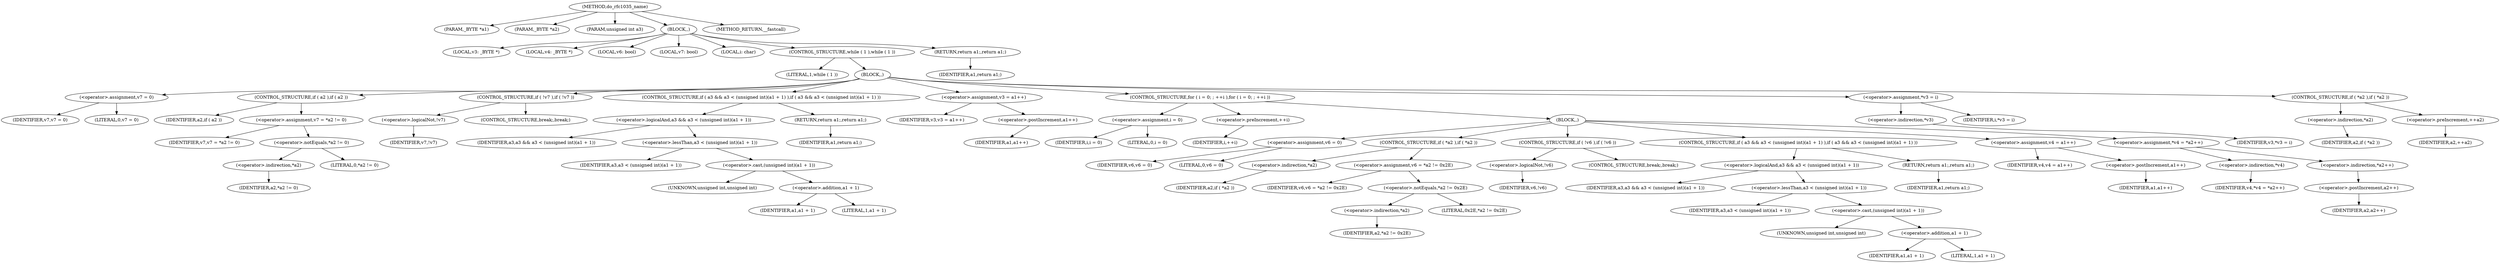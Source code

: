 digraph do_rfc1035_name {  
"1000106" [label = "(METHOD,do_rfc1035_name)" ]
"1000107" [label = "(PARAM,_BYTE *a1)" ]
"1000108" [label = "(PARAM,_BYTE *a2)" ]
"1000109" [label = "(PARAM,unsigned int a3)" ]
"1000110" [label = "(BLOCK,,)" ]
"1000111" [label = "(LOCAL,v3: _BYTE *)" ]
"1000112" [label = "(LOCAL,v4: _BYTE *)" ]
"1000113" [label = "(LOCAL,v6: bool)" ]
"1000114" [label = "(LOCAL,v7: bool)" ]
"1000115" [label = "(LOCAL,i: char)" ]
"1000116" [label = "(CONTROL_STRUCTURE,while ( 1 ),while ( 1 ))" ]
"1000117" [label = "(LITERAL,1,while ( 1 ))" ]
"1000118" [label = "(BLOCK,,)" ]
"1000119" [label = "(<operator>.assignment,v7 = 0)" ]
"1000120" [label = "(IDENTIFIER,v7,v7 = 0)" ]
"1000121" [label = "(LITERAL,0,v7 = 0)" ]
"1000122" [label = "(CONTROL_STRUCTURE,if ( a2 ),if ( a2 ))" ]
"1000123" [label = "(IDENTIFIER,a2,if ( a2 ))" ]
"1000124" [label = "(<operator>.assignment,v7 = *a2 != 0)" ]
"1000125" [label = "(IDENTIFIER,v7,v7 = *a2 != 0)" ]
"1000126" [label = "(<operator>.notEquals,*a2 != 0)" ]
"1000127" [label = "(<operator>.indirection,*a2)" ]
"1000128" [label = "(IDENTIFIER,a2,*a2 != 0)" ]
"1000129" [label = "(LITERAL,0,*a2 != 0)" ]
"1000130" [label = "(CONTROL_STRUCTURE,if ( !v7 ),if ( !v7 ))" ]
"1000131" [label = "(<operator>.logicalNot,!v7)" ]
"1000132" [label = "(IDENTIFIER,v7,!v7)" ]
"1000133" [label = "(CONTROL_STRUCTURE,break;,break;)" ]
"1000134" [label = "(CONTROL_STRUCTURE,if ( a3 && a3 < (unsigned int)(a1 + 1) ),if ( a3 && a3 < (unsigned int)(a1 + 1) ))" ]
"1000135" [label = "(<operator>.logicalAnd,a3 && a3 < (unsigned int)(a1 + 1))" ]
"1000136" [label = "(IDENTIFIER,a3,a3 && a3 < (unsigned int)(a1 + 1))" ]
"1000137" [label = "(<operator>.lessThan,a3 < (unsigned int)(a1 + 1))" ]
"1000138" [label = "(IDENTIFIER,a3,a3 < (unsigned int)(a1 + 1))" ]
"1000139" [label = "(<operator>.cast,(unsigned int)(a1 + 1))" ]
"1000140" [label = "(UNKNOWN,unsigned int,unsigned int)" ]
"1000141" [label = "(<operator>.addition,a1 + 1)" ]
"1000142" [label = "(IDENTIFIER,a1,a1 + 1)" ]
"1000143" [label = "(LITERAL,1,a1 + 1)" ]
"1000144" [label = "(RETURN,return a1;,return a1;)" ]
"1000145" [label = "(IDENTIFIER,a1,return a1;)" ]
"1000146" [label = "(<operator>.assignment,v3 = a1++)" ]
"1000147" [label = "(IDENTIFIER,v3,v3 = a1++)" ]
"1000148" [label = "(<operator>.postIncrement,a1++)" ]
"1000149" [label = "(IDENTIFIER,a1,a1++)" ]
"1000150" [label = "(CONTROL_STRUCTURE,for ( i = 0; ; ++i ),for ( i = 0; ; ++i ))" ]
"1000151" [label = "(<operator>.assignment,i = 0)" ]
"1000152" [label = "(IDENTIFIER,i,i = 0)" ]
"1000153" [label = "(LITERAL,0,i = 0)" ]
"1000154" [label = "(<operator>.preIncrement,++i)" ]
"1000155" [label = "(IDENTIFIER,i,++i)" ]
"1000156" [label = "(BLOCK,,)" ]
"1000157" [label = "(<operator>.assignment,v6 = 0)" ]
"1000158" [label = "(IDENTIFIER,v6,v6 = 0)" ]
"1000159" [label = "(LITERAL,0,v6 = 0)" ]
"1000160" [label = "(CONTROL_STRUCTURE,if ( *a2 ),if ( *a2 ))" ]
"1000161" [label = "(<operator>.indirection,*a2)" ]
"1000162" [label = "(IDENTIFIER,a2,if ( *a2 ))" ]
"1000163" [label = "(<operator>.assignment,v6 = *a2 != 0x2E)" ]
"1000164" [label = "(IDENTIFIER,v6,v6 = *a2 != 0x2E)" ]
"1000165" [label = "(<operator>.notEquals,*a2 != 0x2E)" ]
"1000166" [label = "(<operator>.indirection,*a2)" ]
"1000167" [label = "(IDENTIFIER,a2,*a2 != 0x2E)" ]
"1000168" [label = "(LITERAL,0x2E,*a2 != 0x2E)" ]
"1000169" [label = "(CONTROL_STRUCTURE,if ( !v6 ),if ( !v6 ))" ]
"1000170" [label = "(<operator>.logicalNot,!v6)" ]
"1000171" [label = "(IDENTIFIER,v6,!v6)" ]
"1000172" [label = "(CONTROL_STRUCTURE,break;,break;)" ]
"1000173" [label = "(CONTROL_STRUCTURE,if ( a3 && a3 < (unsigned int)(a1 + 1) ),if ( a3 && a3 < (unsigned int)(a1 + 1) ))" ]
"1000174" [label = "(<operator>.logicalAnd,a3 && a3 < (unsigned int)(a1 + 1))" ]
"1000175" [label = "(IDENTIFIER,a3,a3 && a3 < (unsigned int)(a1 + 1))" ]
"1000176" [label = "(<operator>.lessThan,a3 < (unsigned int)(a1 + 1))" ]
"1000177" [label = "(IDENTIFIER,a3,a3 < (unsigned int)(a1 + 1))" ]
"1000178" [label = "(<operator>.cast,(unsigned int)(a1 + 1))" ]
"1000179" [label = "(UNKNOWN,unsigned int,unsigned int)" ]
"1000180" [label = "(<operator>.addition,a1 + 1)" ]
"1000181" [label = "(IDENTIFIER,a1,a1 + 1)" ]
"1000182" [label = "(LITERAL,1,a1 + 1)" ]
"1000183" [label = "(RETURN,return a1;,return a1;)" ]
"1000184" [label = "(IDENTIFIER,a1,return a1;)" ]
"1000185" [label = "(<operator>.assignment,v4 = a1++)" ]
"1000186" [label = "(IDENTIFIER,v4,v4 = a1++)" ]
"1000187" [label = "(<operator>.postIncrement,a1++)" ]
"1000188" [label = "(IDENTIFIER,a1,a1++)" ]
"1000189" [label = "(<operator>.assignment,*v4 = *a2++)" ]
"1000190" [label = "(<operator>.indirection,*v4)" ]
"1000191" [label = "(IDENTIFIER,v4,*v4 = *a2++)" ]
"1000192" [label = "(<operator>.indirection,*a2++)" ]
"1000193" [label = "(<operator>.postIncrement,a2++)" ]
"1000194" [label = "(IDENTIFIER,a2,a2++)" ]
"1000195" [label = "(<operator>.assignment,*v3 = i)" ]
"1000196" [label = "(<operator>.indirection,*v3)" ]
"1000197" [label = "(IDENTIFIER,v3,*v3 = i)" ]
"1000198" [label = "(IDENTIFIER,i,*v3 = i)" ]
"1000199" [label = "(CONTROL_STRUCTURE,if ( *a2 ),if ( *a2 ))" ]
"1000200" [label = "(<operator>.indirection,*a2)" ]
"1000201" [label = "(IDENTIFIER,a2,if ( *a2 ))" ]
"1000202" [label = "(<operator>.preIncrement,++a2)" ]
"1000203" [label = "(IDENTIFIER,a2,++a2)" ]
"1000204" [label = "(RETURN,return a1;,return a1;)" ]
"1000205" [label = "(IDENTIFIER,a1,return a1;)" ]
"1000206" [label = "(METHOD_RETURN,__fastcall)" ]
  "1000106" -> "1000107" 
  "1000106" -> "1000108" 
  "1000106" -> "1000109" 
  "1000106" -> "1000110" 
  "1000106" -> "1000206" 
  "1000110" -> "1000111" 
  "1000110" -> "1000112" 
  "1000110" -> "1000113" 
  "1000110" -> "1000114" 
  "1000110" -> "1000115" 
  "1000110" -> "1000116" 
  "1000110" -> "1000204" 
  "1000116" -> "1000117" 
  "1000116" -> "1000118" 
  "1000118" -> "1000119" 
  "1000118" -> "1000122" 
  "1000118" -> "1000130" 
  "1000118" -> "1000134" 
  "1000118" -> "1000146" 
  "1000118" -> "1000150" 
  "1000118" -> "1000195" 
  "1000118" -> "1000199" 
  "1000119" -> "1000120" 
  "1000119" -> "1000121" 
  "1000122" -> "1000123" 
  "1000122" -> "1000124" 
  "1000124" -> "1000125" 
  "1000124" -> "1000126" 
  "1000126" -> "1000127" 
  "1000126" -> "1000129" 
  "1000127" -> "1000128" 
  "1000130" -> "1000131" 
  "1000130" -> "1000133" 
  "1000131" -> "1000132" 
  "1000134" -> "1000135" 
  "1000134" -> "1000144" 
  "1000135" -> "1000136" 
  "1000135" -> "1000137" 
  "1000137" -> "1000138" 
  "1000137" -> "1000139" 
  "1000139" -> "1000140" 
  "1000139" -> "1000141" 
  "1000141" -> "1000142" 
  "1000141" -> "1000143" 
  "1000144" -> "1000145" 
  "1000146" -> "1000147" 
  "1000146" -> "1000148" 
  "1000148" -> "1000149" 
  "1000150" -> "1000151" 
  "1000150" -> "1000154" 
  "1000150" -> "1000156" 
  "1000151" -> "1000152" 
  "1000151" -> "1000153" 
  "1000154" -> "1000155" 
  "1000156" -> "1000157" 
  "1000156" -> "1000160" 
  "1000156" -> "1000169" 
  "1000156" -> "1000173" 
  "1000156" -> "1000185" 
  "1000156" -> "1000189" 
  "1000157" -> "1000158" 
  "1000157" -> "1000159" 
  "1000160" -> "1000161" 
  "1000160" -> "1000163" 
  "1000161" -> "1000162" 
  "1000163" -> "1000164" 
  "1000163" -> "1000165" 
  "1000165" -> "1000166" 
  "1000165" -> "1000168" 
  "1000166" -> "1000167" 
  "1000169" -> "1000170" 
  "1000169" -> "1000172" 
  "1000170" -> "1000171" 
  "1000173" -> "1000174" 
  "1000173" -> "1000183" 
  "1000174" -> "1000175" 
  "1000174" -> "1000176" 
  "1000176" -> "1000177" 
  "1000176" -> "1000178" 
  "1000178" -> "1000179" 
  "1000178" -> "1000180" 
  "1000180" -> "1000181" 
  "1000180" -> "1000182" 
  "1000183" -> "1000184" 
  "1000185" -> "1000186" 
  "1000185" -> "1000187" 
  "1000187" -> "1000188" 
  "1000189" -> "1000190" 
  "1000189" -> "1000192" 
  "1000190" -> "1000191" 
  "1000192" -> "1000193" 
  "1000193" -> "1000194" 
  "1000195" -> "1000196" 
  "1000195" -> "1000198" 
  "1000196" -> "1000197" 
  "1000199" -> "1000200" 
  "1000199" -> "1000202" 
  "1000200" -> "1000201" 
  "1000202" -> "1000203" 
  "1000204" -> "1000205" 
}

